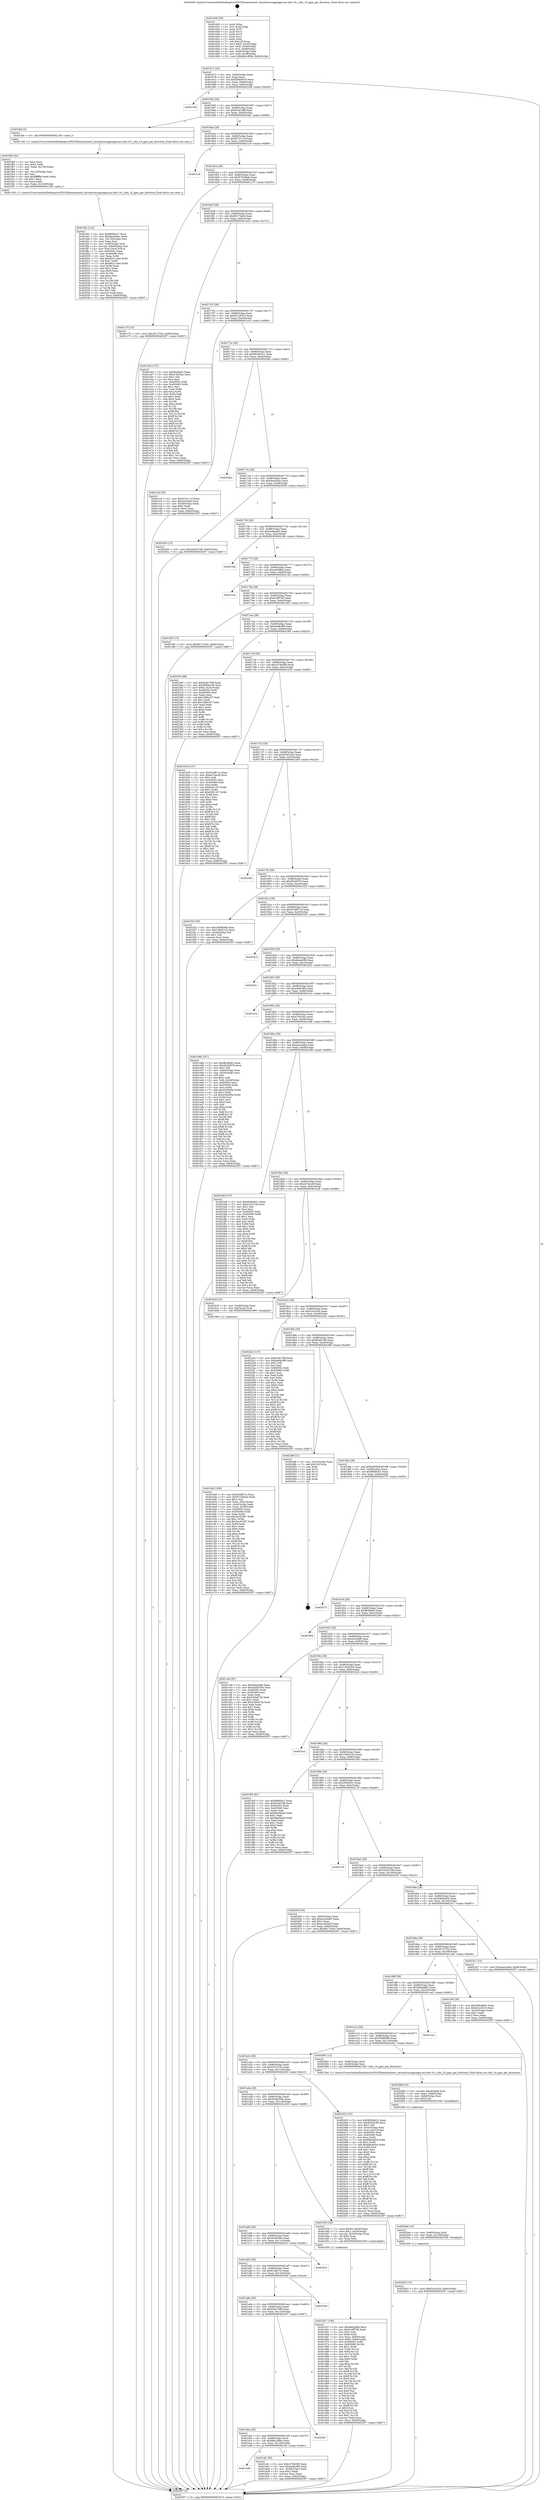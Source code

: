 digraph "0x401640" {
  label = "0x401640 (/mnt/c/Users/mathe/Desktop/tcc/POCII/binaries/extr_linuxdriversgpiogpio-pci-idio-16.c_idio_16_gpio_get_direction_Final-ollvm.out::main(0))"
  labelloc = "t"
  node[shape=record]

  Entry [label="",width=0.3,height=0.3,shape=circle,fillcolor=black,style=filled]
  "0x401672" [label="{
     0x401672 [32]\l
     | [instrs]\l
     &nbsp;&nbsp;0x401672 \<+6\>: mov -0x84(%rbp),%eax\l
     &nbsp;&nbsp;0x401678 \<+2\>: mov %eax,%ecx\l
     &nbsp;&nbsp;0x40167a \<+6\>: sub $0x806b0679,%ecx\l
     &nbsp;&nbsp;0x401680 \<+6\>: mov %eax,-0x88(%rbp)\l
     &nbsp;&nbsp;0x401686 \<+6\>: mov %ecx,-0x8c(%rbp)\l
     &nbsp;&nbsp;0x40168c \<+6\>: je 0000000000402168 \<main+0xb28\>\l
  }"]
  "0x402168" [label="{
     0x402168\l
  }", style=dashed]
  "0x401692" [label="{
     0x401692 [28]\l
     | [instrs]\l
     &nbsp;&nbsp;0x401692 \<+5\>: jmp 0000000000401697 \<main+0x57\>\l
     &nbsp;&nbsp;0x401697 \<+6\>: mov -0x88(%rbp),%eax\l
     &nbsp;&nbsp;0x40169d \<+5\>: sub $0x81b61dff,%eax\l
     &nbsp;&nbsp;0x4016a2 \<+6\>: mov %eax,-0x90(%rbp)\l
     &nbsp;&nbsp;0x4016a8 \<+6\>: je 0000000000401fab \<main+0x96b\>\l
  }"]
  Exit [label="",width=0.3,height=0.3,shape=circle,fillcolor=black,style=filled,peripheries=2]
  "0x401fab" [label="{
     0x401fab [5]\l
     | [instrs]\l
     &nbsp;&nbsp;0x401fab \<+5\>: call 0000000000401160 \<next_i\>\l
     | [calls]\l
     &nbsp;&nbsp;0x401160 \{1\} (/mnt/c/Users/mathe/Desktop/tcc/POCII/binaries/extr_linuxdriversgpiogpio-pci-idio-16.c_idio_16_gpio_get_direction_Final-ollvm.out::next_i)\l
  }"]
  "0x4016ae" [label="{
     0x4016ae [28]\l
     | [instrs]\l
     &nbsp;&nbsp;0x4016ae \<+5\>: jmp 00000000004016b3 \<main+0x73\>\l
     &nbsp;&nbsp;0x4016b3 \<+6\>: mov -0x88(%rbp),%eax\l
     &nbsp;&nbsp;0x4016b9 \<+5\>: sub $0x837e111f,%eax\l
     &nbsp;&nbsp;0x4016be \<+6\>: mov %eax,-0x94(%rbp)\l
     &nbsp;&nbsp;0x4016c4 \<+6\>: je 00000000004021cb \<main+0xb8b\>\l
  }"]
  "0x4020b3" [label="{
     0x4020b3 [15]\l
     | [instrs]\l
     &nbsp;&nbsp;0x4020b3 \<+10\>: movl $0xf1e2cb2b,-0x84(%rbp)\l
     &nbsp;&nbsp;0x4020bd \<+5\>: jmp 00000000004025f7 \<main+0xfb7\>\l
  }"]
  "0x4021cb" [label="{
     0x4021cb\l
  }", style=dashed]
  "0x4016ca" [label="{
     0x4016ca [28]\l
     | [instrs]\l
     &nbsp;&nbsp;0x4016ca \<+5\>: jmp 00000000004016cf \<main+0x8f\>\l
     &nbsp;&nbsp;0x4016cf \<+6\>: mov -0x88(%rbp),%eax\l
     &nbsp;&nbsp;0x4016d5 \<+5\>: sub $0x87254b4e,%eax\l
     &nbsp;&nbsp;0x4016da \<+6\>: mov %eax,-0x98(%rbp)\l
     &nbsp;&nbsp;0x4016e0 \<+6\>: je 0000000000401c75 \<main+0x635\>\l
  }"]
  "0x4020a4" [label="{
     0x4020a4 [15]\l
     | [instrs]\l
     &nbsp;&nbsp;0x4020a4 \<+4\>: mov -0x60(%rbp),%rdi\l
     &nbsp;&nbsp;0x4020a8 \<+6\>: mov %eax,-0x138(%rbp)\l
     &nbsp;&nbsp;0x4020ae \<+5\>: call 0000000000401030 \<free@plt\>\l
     | [calls]\l
     &nbsp;&nbsp;0x401030 \{1\} (unknown)\l
  }"]
  "0x401c75" [label="{
     0x401c75 [15]\l
     | [instrs]\l
     &nbsp;&nbsp;0x401c75 \<+10\>: movl $0x30137f1b,-0x84(%rbp)\l
     &nbsp;&nbsp;0x401c7f \<+5\>: jmp 00000000004025f7 \<main+0xfb7\>\l
  }"]
  "0x4016e6" [label="{
     0x4016e6 [28]\l
     | [instrs]\l
     &nbsp;&nbsp;0x4016e6 \<+5\>: jmp 00000000004016eb \<main+0xab\>\l
     &nbsp;&nbsp;0x4016eb \<+6\>: mov -0x88(%rbp),%eax\l
     &nbsp;&nbsp;0x4016f1 \<+5\>: sub $0x90173a5e,%eax\l
     &nbsp;&nbsp;0x4016f6 \<+6\>: mov %eax,-0x9c(%rbp)\l
     &nbsp;&nbsp;0x4016fc \<+6\>: je 0000000000401e02 \<main+0x7c2\>\l
  }"]
  "0x40208d" [label="{
     0x40208d [23]\l
     | [instrs]\l
     &nbsp;&nbsp;0x40208d \<+10\>: movabs $0x4030d6,%rdi\l
     &nbsp;&nbsp;0x402097 \<+3\>: mov %eax,-0x68(%rbp)\l
     &nbsp;&nbsp;0x40209a \<+3\>: mov -0x68(%rbp),%esi\l
     &nbsp;&nbsp;0x40209d \<+2\>: mov $0x0,%al\l
     &nbsp;&nbsp;0x40209f \<+5\>: call 0000000000401040 \<printf@plt\>\l
     | [calls]\l
     &nbsp;&nbsp;0x401040 \{1\} (unknown)\l
  }"]
  "0x401e02" [label="{
     0x401e02 [137]\l
     | [instrs]\l
     &nbsp;&nbsp;0x401e02 \<+5\>: mov $0xffc49a82,%eax\l
     &nbsp;&nbsp;0x401e07 \<+5\>: mov $0xe7fe35ac,%ecx\l
     &nbsp;&nbsp;0x401e0c \<+2\>: mov $0x1,%dl\l
     &nbsp;&nbsp;0x401e0e \<+2\>: xor %esi,%esi\l
     &nbsp;&nbsp;0x401e10 \<+7\>: mov 0x40505c,%edi\l
     &nbsp;&nbsp;0x401e17 \<+8\>: mov 0x405060,%r8d\l
     &nbsp;&nbsp;0x401e1f \<+3\>: sub $0x1,%esi\l
     &nbsp;&nbsp;0x401e22 \<+3\>: mov %edi,%r9d\l
     &nbsp;&nbsp;0x401e25 \<+3\>: add %esi,%r9d\l
     &nbsp;&nbsp;0x401e28 \<+4\>: imul %r9d,%edi\l
     &nbsp;&nbsp;0x401e2c \<+3\>: and $0x1,%edi\l
     &nbsp;&nbsp;0x401e2f \<+3\>: cmp $0x0,%edi\l
     &nbsp;&nbsp;0x401e32 \<+4\>: sete %r10b\l
     &nbsp;&nbsp;0x401e36 \<+4\>: cmp $0xa,%r8d\l
     &nbsp;&nbsp;0x401e3a \<+4\>: setl %r11b\l
     &nbsp;&nbsp;0x401e3e \<+3\>: mov %r10b,%bl\l
     &nbsp;&nbsp;0x401e41 \<+3\>: xor $0xff,%bl\l
     &nbsp;&nbsp;0x401e44 \<+3\>: mov %r11b,%r14b\l
     &nbsp;&nbsp;0x401e47 \<+4\>: xor $0xff,%r14b\l
     &nbsp;&nbsp;0x401e4b \<+3\>: xor $0x1,%dl\l
     &nbsp;&nbsp;0x401e4e \<+3\>: mov %bl,%r15b\l
     &nbsp;&nbsp;0x401e51 \<+4\>: and $0xff,%r15b\l
     &nbsp;&nbsp;0x401e55 \<+3\>: and %dl,%r10b\l
     &nbsp;&nbsp;0x401e58 \<+3\>: mov %r14b,%r12b\l
     &nbsp;&nbsp;0x401e5b \<+4\>: and $0xff,%r12b\l
     &nbsp;&nbsp;0x401e5f \<+3\>: and %dl,%r11b\l
     &nbsp;&nbsp;0x401e62 \<+3\>: or %r10b,%r15b\l
     &nbsp;&nbsp;0x401e65 \<+3\>: or %r11b,%r12b\l
     &nbsp;&nbsp;0x401e68 \<+3\>: xor %r12b,%r15b\l
     &nbsp;&nbsp;0x401e6b \<+3\>: or %r14b,%bl\l
     &nbsp;&nbsp;0x401e6e \<+3\>: xor $0xff,%bl\l
     &nbsp;&nbsp;0x401e71 \<+3\>: or $0x1,%dl\l
     &nbsp;&nbsp;0x401e74 \<+2\>: and %dl,%bl\l
     &nbsp;&nbsp;0x401e76 \<+3\>: or %bl,%r15b\l
     &nbsp;&nbsp;0x401e79 \<+4\>: test $0x1,%r15b\l
     &nbsp;&nbsp;0x401e7d \<+3\>: cmovne %ecx,%eax\l
     &nbsp;&nbsp;0x401e80 \<+6\>: mov %eax,-0x84(%rbp)\l
     &nbsp;&nbsp;0x401e86 \<+5\>: jmp 00000000004025f7 \<main+0xfb7\>\l
  }"]
  "0x401702" [label="{
     0x401702 [28]\l
     | [instrs]\l
     &nbsp;&nbsp;0x401702 \<+5\>: jmp 0000000000401707 \<main+0xc7\>\l
     &nbsp;&nbsp;0x401707 \<+6\>: mov -0x88(%rbp),%eax\l
     &nbsp;&nbsp;0x40170d \<+5\>: sub $0x912c9310,%eax\l
     &nbsp;&nbsp;0x401712 \<+6\>: mov %eax,-0xa0(%rbp)\l
     &nbsp;&nbsp;0x401718 \<+6\>: je 0000000000401cc0 \<main+0x680\>\l
  }"]
  "0x401fdc" [label="{
     0x401fdc [116]\l
     | [instrs]\l
     &nbsp;&nbsp;0x401fdc \<+5\>: mov $0xf86f5ea7,%ecx\l
     &nbsp;&nbsp;0x401fe1 \<+5\>: mov $0x9aed3dac,%edx\l
     &nbsp;&nbsp;0x401fe6 \<+6\>: mov -0x134(%rbp),%esi\l
     &nbsp;&nbsp;0x401fec \<+3\>: imul %eax,%esi\l
     &nbsp;&nbsp;0x401fef \<+4\>: mov -0x60(%rbp),%rdi\l
     &nbsp;&nbsp;0x401ff3 \<+4\>: movslq -0x64(%rbp),%r8\l
     &nbsp;&nbsp;0x401ff7 \<+4\>: mov %esi,(%rdi,%r8,4)\l
     &nbsp;&nbsp;0x401ffb \<+7\>: mov 0x40505c,%eax\l
     &nbsp;&nbsp;0x402002 \<+7\>: mov 0x405060,%esi\l
     &nbsp;&nbsp;0x402009 \<+3\>: mov %eax,%r9d\l
     &nbsp;&nbsp;0x40200c \<+7\>: add $0xd63114ed,%r9d\l
     &nbsp;&nbsp;0x402013 \<+4\>: sub $0x1,%r9d\l
     &nbsp;&nbsp;0x402017 \<+7\>: sub $0xd63114ed,%r9d\l
     &nbsp;&nbsp;0x40201e \<+4\>: imul %r9d,%eax\l
     &nbsp;&nbsp;0x402022 \<+3\>: and $0x1,%eax\l
     &nbsp;&nbsp;0x402025 \<+3\>: cmp $0x0,%eax\l
     &nbsp;&nbsp;0x402028 \<+4\>: sete %r10b\l
     &nbsp;&nbsp;0x40202c \<+3\>: cmp $0xa,%esi\l
     &nbsp;&nbsp;0x40202f \<+4\>: setl %r11b\l
     &nbsp;&nbsp;0x402033 \<+3\>: mov %r10b,%bl\l
     &nbsp;&nbsp;0x402036 \<+3\>: and %r11b,%bl\l
     &nbsp;&nbsp;0x402039 \<+3\>: xor %r11b,%r10b\l
     &nbsp;&nbsp;0x40203c \<+3\>: or %r10b,%bl\l
     &nbsp;&nbsp;0x40203f \<+3\>: test $0x1,%bl\l
     &nbsp;&nbsp;0x402042 \<+3\>: cmovne %edx,%ecx\l
     &nbsp;&nbsp;0x402045 \<+6\>: mov %ecx,-0x84(%rbp)\l
     &nbsp;&nbsp;0x40204b \<+5\>: jmp 00000000004025f7 \<main+0xfb7\>\l
  }"]
  "0x401cc0" [label="{
     0x401cc0 [30]\l
     | [instrs]\l
     &nbsp;&nbsp;0x401cc0 \<+5\>: mov $0x837e111f,%eax\l
     &nbsp;&nbsp;0x401cc5 \<+5\>: mov $0xa425ab9,%ecx\l
     &nbsp;&nbsp;0x401cca \<+3\>: mov -0x34(%rbp),%edx\l
     &nbsp;&nbsp;0x401ccd \<+3\>: cmp $0x0,%edx\l
     &nbsp;&nbsp;0x401cd0 \<+3\>: cmove %ecx,%eax\l
     &nbsp;&nbsp;0x401cd3 \<+6\>: mov %eax,-0x84(%rbp)\l
     &nbsp;&nbsp;0x401cd9 \<+5\>: jmp 00000000004025f7 \<main+0xfb7\>\l
  }"]
  "0x40171e" [label="{
     0x40171e [28]\l
     | [instrs]\l
     &nbsp;&nbsp;0x40171e \<+5\>: jmp 0000000000401723 \<main+0xe3\>\l
     &nbsp;&nbsp;0x401723 \<+6\>: mov -0x88(%rbp),%eax\l
     &nbsp;&nbsp;0x401729 \<+5\>: sub $0x96284421,%eax\l
     &nbsp;&nbsp;0x40172e \<+6\>: mov %eax,-0xa4(%rbp)\l
     &nbsp;&nbsp;0x401734 \<+6\>: je 00000000004025ed \<main+0xfad\>\l
  }"]
  "0x401fb0" [label="{
     0x401fb0 [44]\l
     | [instrs]\l
     &nbsp;&nbsp;0x401fb0 \<+2\>: xor %ecx,%ecx\l
     &nbsp;&nbsp;0x401fb2 \<+5\>: mov $0x2,%edx\l
     &nbsp;&nbsp;0x401fb7 \<+6\>: mov %edx,-0x130(%rbp)\l
     &nbsp;&nbsp;0x401fbd \<+1\>: cltd\l
     &nbsp;&nbsp;0x401fbe \<+6\>: mov -0x130(%rbp),%esi\l
     &nbsp;&nbsp;0x401fc4 \<+2\>: idiv %esi\l
     &nbsp;&nbsp;0x401fc6 \<+6\>: imul $0xfffffffe,%edx,%edx\l
     &nbsp;&nbsp;0x401fcc \<+3\>: sub $0x1,%ecx\l
     &nbsp;&nbsp;0x401fcf \<+2\>: sub %ecx,%edx\l
     &nbsp;&nbsp;0x401fd1 \<+6\>: mov %edx,-0x134(%rbp)\l
     &nbsp;&nbsp;0x401fd7 \<+5\>: call 0000000000401160 \<next_i\>\l
     | [calls]\l
     &nbsp;&nbsp;0x401160 \{1\} (/mnt/c/Users/mathe/Desktop/tcc/POCII/binaries/extr_linuxdriversgpiogpio-pci-idio-16.c_idio_16_gpio_get_direction_Final-ollvm.out::next_i)\l
  }"]
  "0x4025ed" [label="{
     0x4025ed\l
  }", style=dashed]
  "0x40173a" [label="{
     0x40173a [28]\l
     | [instrs]\l
     &nbsp;&nbsp;0x40173a \<+5\>: jmp 000000000040173f \<main+0xff\>\l
     &nbsp;&nbsp;0x40173f \<+6\>: mov -0x88(%rbp),%eax\l
     &nbsp;&nbsp;0x401745 \<+5\>: sub $0x9aed3dac,%eax\l
     &nbsp;&nbsp;0x40174a \<+6\>: mov %eax,-0xa8(%rbp)\l
     &nbsp;&nbsp;0x401750 \<+6\>: je 0000000000402050 \<main+0xa10\>\l
  }"]
  "0x401d57" [label="{
     0x401d57 [156]\l
     | [instrs]\l
     &nbsp;&nbsp;0x401d57 \<+5\>: mov $0xdeba40fb,%ecx\l
     &nbsp;&nbsp;0x401d5c \<+5\>: mov $0xb16ff746,%edx\l
     &nbsp;&nbsp;0x401d61 \<+3\>: mov $0x1,%sil\l
     &nbsp;&nbsp;0x401d64 \<+3\>: xor %r8d,%r8d\l
     &nbsp;&nbsp;0x401d67 \<+4\>: mov %rax,-0x60(%rbp)\l
     &nbsp;&nbsp;0x401d6b \<+7\>: movl $0x0,-0x64(%rbp)\l
     &nbsp;&nbsp;0x401d72 \<+8\>: mov 0x40505c,%r9d\l
     &nbsp;&nbsp;0x401d7a \<+8\>: mov 0x405060,%r10d\l
     &nbsp;&nbsp;0x401d82 \<+4\>: sub $0x1,%r8d\l
     &nbsp;&nbsp;0x401d86 \<+3\>: mov %r9d,%r11d\l
     &nbsp;&nbsp;0x401d89 \<+3\>: add %r8d,%r11d\l
     &nbsp;&nbsp;0x401d8c \<+4\>: imul %r11d,%r9d\l
     &nbsp;&nbsp;0x401d90 \<+4\>: and $0x1,%r9d\l
     &nbsp;&nbsp;0x401d94 \<+4\>: cmp $0x0,%r9d\l
     &nbsp;&nbsp;0x401d98 \<+3\>: sete %bl\l
     &nbsp;&nbsp;0x401d9b \<+4\>: cmp $0xa,%r10d\l
     &nbsp;&nbsp;0x401d9f \<+4\>: setl %r14b\l
     &nbsp;&nbsp;0x401da3 \<+3\>: mov %bl,%r15b\l
     &nbsp;&nbsp;0x401da6 \<+4\>: xor $0xff,%r15b\l
     &nbsp;&nbsp;0x401daa \<+3\>: mov %r14b,%r12b\l
     &nbsp;&nbsp;0x401dad \<+4\>: xor $0xff,%r12b\l
     &nbsp;&nbsp;0x401db1 \<+4\>: xor $0x0,%sil\l
     &nbsp;&nbsp;0x401db5 \<+3\>: mov %r15b,%r13b\l
     &nbsp;&nbsp;0x401db8 \<+4\>: and $0x0,%r13b\l
     &nbsp;&nbsp;0x401dbc \<+3\>: and %sil,%bl\l
     &nbsp;&nbsp;0x401dbf \<+3\>: mov %r12b,%al\l
     &nbsp;&nbsp;0x401dc2 \<+2\>: and $0x0,%al\l
     &nbsp;&nbsp;0x401dc4 \<+3\>: and %sil,%r14b\l
     &nbsp;&nbsp;0x401dc7 \<+3\>: or %bl,%r13b\l
     &nbsp;&nbsp;0x401dca \<+3\>: or %r14b,%al\l
     &nbsp;&nbsp;0x401dcd \<+3\>: xor %al,%r13b\l
     &nbsp;&nbsp;0x401dd0 \<+3\>: or %r12b,%r15b\l
     &nbsp;&nbsp;0x401dd3 \<+4\>: xor $0xff,%r15b\l
     &nbsp;&nbsp;0x401dd7 \<+4\>: or $0x0,%sil\l
     &nbsp;&nbsp;0x401ddb \<+3\>: and %sil,%r15b\l
     &nbsp;&nbsp;0x401dde \<+3\>: or %r15b,%r13b\l
     &nbsp;&nbsp;0x401de1 \<+4\>: test $0x1,%r13b\l
     &nbsp;&nbsp;0x401de5 \<+3\>: cmovne %edx,%ecx\l
     &nbsp;&nbsp;0x401de8 \<+6\>: mov %ecx,-0x84(%rbp)\l
     &nbsp;&nbsp;0x401dee \<+5\>: jmp 00000000004025f7 \<main+0xfb7\>\l
  }"]
  "0x402050" [label="{
     0x402050 [15]\l
     | [instrs]\l
     &nbsp;&nbsp;0x402050 \<+10\>: movl $0x24d35168,-0x84(%rbp)\l
     &nbsp;&nbsp;0x40205a \<+5\>: jmp 00000000004025f7 \<main+0xfb7\>\l
  }"]
  "0x401756" [label="{
     0x401756 [28]\l
     | [instrs]\l
     &nbsp;&nbsp;0x401756 \<+5\>: jmp 000000000040175b \<main+0x11b\>\l
     &nbsp;&nbsp;0x40175b \<+6\>: mov -0x88(%rbp),%eax\l
     &nbsp;&nbsp;0x401761 \<+5\>: sub $0xa44baad3,%eax\l
     &nbsp;&nbsp;0x401766 \<+6\>: mov %eax,-0xac(%rbp)\l
     &nbsp;&nbsp;0x40176c \<+6\>: je 000000000040218a \<main+0xb4a\>\l
  }"]
  "0x401bd5" [label="{
     0x401bd5 [160]\l
     | [instrs]\l
     &nbsp;&nbsp;0x401bd5 \<+5\>: mov $0x61bfb7cc,%ecx\l
     &nbsp;&nbsp;0x401bda \<+5\>: mov $0x87254b4e,%edx\l
     &nbsp;&nbsp;0x401bdf \<+3\>: mov $0x1,%sil\l
     &nbsp;&nbsp;0x401be2 \<+3\>: mov %eax,-0x4c(%rbp)\l
     &nbsp;&nbsp;0x401be5 \<+3\>: mov -0x4c(%rbp),%eax\l
     &nbsp;&nbsp;0x401be8 \<+3\>: mov %eax,-0x34(%rbp)\l
     &nbsp;&nbsp;0x401beb \<+7\>: mov 0x40505c,%eax\l
     &nbsp;&nbsp;0x401bf2 \<+8\>: mov 0x405060,%r8d\l
     &nbsp;&nbsp;0x401bfa \<+3\>: mov %eax,%r9d\l
     &nbsp;&nbsp;0x401bfd \<+7\>: sub $0x3ec42587,%r9d\l
     &nbsp;&nbsp;0x401c04 \<+4\>: sub $0x1,%r9d\l
     &nbsp;&nbsp;0x401c08 \<+7\>: add $0x3ec42587,%r9d\l
     &nbsp;&nbsp;0x401c0f \<+4\>: imul %r9d,%eax\l
     &nbsp;&nbsp;0x401c13 \<+3\>: and $0x1,%eax\l
     &nbsp;&nbsp;0x401c16 \<+3\>: cmp $0x0,%eax\l
     &nbsp;&nbsp;0x401c19 \<+4\>: sete %r10b\l
     &nbsp;&nbsp;0x401c1d \<+4\>: cmp $0xa,%r8d\l
     &nbsp;&nbsp;0x401c21 \<+4\>: setl %r11b\l
     &nbsp;&nbsp;0x401c25 \<+3\>: mov %r10b,%bl\l
     &nbsp;&nbsp;0x401c28 \<+3\>: xor $0xff,%bl\l
     &nbsp;&nbsp;0x401c2b \<+3\>: mov %r11b,%r14b\l
     &nbsp;&nbsp;0x401c2e \<+4\>: xor $0xff,%r14b\l
     &nbsp;&nbsp;0x401c32 \<+4\>: xor $0x0,%sil\l
     &nbsp;&nbsp;0x401c36 \<+3\>: mov %bl,%r15b\l
     &nbsp;&nbsp;0x401c39 \<+4\>: and $0x0,%r15b\l
     &nbsp;&nbsp;0x401c3d \<+3\>: and %sil,%r10b\l
     &nbsp;&nbsp;0x401c40 \<+3\>: mov %r14b,%r12b\l
     &nbsp;&nbsp;0x401c43 \<+4\>: and $0x0,%r12b\l
     &nbsp;&nbsp;0x401c47 \<+3\>: and %sil,%r11b\l
     &nbsp;&nbsp;0x401c4a \<+3\>: or %r10b,%r15b\l
     &nbsp;&nbsp;0x401c4d \<+3\>: or %r11b,%r12b\l
     &nbsp;&nbsp;0x401c50 \<+3\>: xor %r12b,%r15b\l
     &nbsp;&nbsp;0x401c53 \<+3\>: or %r14b,%bl\l
     &nbsp;&nbsp;0x401c56 \<+3\>: xor $0xff,%bl\l
     &nbsp;&nbsp;0x401c59 \<+4\>: or $0x0,%sil\l
     &nbsp;&nbsp;0x401c5d \<+3\>: and %sil,%bl\l
     &nbsp;&nbsp;0x401c60 \<+3\>: or %bl,%r15b\l
     &nbsp;&nbsp;0x401c63 \<+4\>: test $0x1,%r15b\l
     &nbsp;&nbsp;0x401c67 \<+3\>: cmovne %edx,%ecx\l
     &nbsp;&nbsp;0x401c6a \<+6\>: mov %ecx,-0x84(%rbp)\l
     &nbsp;&nbsp;0x401c70 \<+5\>: jmp 00000000004025f7 \<main+0xfb7\>\l
  }"]
  "0x40218a" [label="{
     0x40218a\l
  }", style=dashed]
  "0x401772" [label="{
     0x401772 [28]\l
     | [instrs]\l
     &nbsp;&nbsp;0x401772 \<+5\>: jmp 0000000000401777 \<main+0x137\>\l
     &nbsp;&nbsp;0x401777 \<+6\>: mov -0x88(%rbp),%eax\l
     &nbsp;&nbsp;0x40177d \<+5\>: sub $0xa493ffea,%eax\l
     &nbsp;&nbsp;0x401782 \<+6\>: mov %eax,-0xb0(%rbp)\l
     &nbsp;&nbsp;0x401788 \<+6\>: je 00000000004021da \<main+0xb9a\>\l
  }"]
  "0x401640" [label="{
     0x401640 [50]\l
     | [instrs]\l
     &nbsp;&nbsp;0x401640 \<+1\>: push %rbp\l
     &nbsp;&nbsp;0x401641 \<+3\>: mov %rsp,%rbp\l
     &nbsp;&nbsp;0x401644 \<+2\>: push %r15\l
     &nbsp;&nbsp;0x401646 \<+2\>: push %r14\l
     &nbsp;&nbsp;0x401648 \<+2\>: push %r13\l
     &nbsp;&nbsp;0x40164a \<+2\>: push %r12\l
     &nbsp;&nbsp;0x40164c \<+1\>: push %rbx\l
     &nbsp;&nbsp;0x40164d \<+7\>: sub $0x128,%rsp\l
     &nbsp;&nbsp;0x401654 \<+7\>: movl $0x0,-0x3c(%rbp)\l
     &nbsp;&nbsp;0x40165b \<+3\>: mov %edi,-0x40(%rbp)\l
     &nbsp;&nbsp;0x40165e \<+4\>: mov %rsi,-0x48(%rbp)\l
     &nbsp;&nbsp;0x401662 \<+3\>: mov -0x40(%rbp),%edi\l
     &nbsp;&nbsp;0x401665 \<+3\>: mov %edi,-0x38(%rbp)\l
     &nbsp;&nbsp;0x401668 \<+10\>: movl $0x68a1d99e,-0x84(%rbp)\l
  }"]
  "0x4021da" [label="{
     0x4021da\l
  }", style=dashed]
  "0x40178e" [label="{
     0x40178e [28]\l
     | [instrs]\l
     &nbsp;&nbsp;0x40178e \<+5\>: jmp 0000000000401793 \<main+0x153\>\l
     &nbsp;&nbsp;0x401793 \<+6\>: mov -0x88(%rbp),%eax\l
     &nbsp;&nbsp;0x401799 \<+5\>: sub $0xb16ff746,%eax\l
     &nbsp;&nbsp;0x40179e \<+6\>: mov %eax,-0xb4(%rbp)\l
     &nbsp;&nbsp;0x4017a4 \<+6\>: je 0000000000401df3 \<main+0x7b3\>\l
  }"]
  "0x4025f7" [label="{
     0x4025f7 [5]\l
     | [instrs]\l
     &nbsp;&nbsp;0x4025f7 \<+5\>: jmp 0000000000401672 \<main+0x32\>\l
  }"]
  "0x401df3" [label="{
     0x401df3 [15]\l
     | [instrs]\l
     &nbsp;&nbsp;0x401df3 \<+10\>: movl $0x90173a5e,-0x84(%rbp)\l
     &nbsp;&nbsp;0x401dfd \<+5\>: jmp 00000000004025f7 \<main+0xfb7\>\l
  }"]
  "0x4017aa" [label="{
     0x4017aa [28]\l
     | [instrs]\l
     &nbsp;&nbsp;0x4017aa \<+5\>: jmp 00000000004017af \<main+0x16f\>\l
     &nbsp;&nbsp;0x4017af \<+6\>: mov -0x88(%rbp),%eax\l
     &nbsp;&nbsp;0x4017b5 \<+5\>: sub $0xba68c0f6,%eax\l
     &nbsp;&nbsp;0x4017ba \<+6\>: mov %eax,-0xb8(%rbp)\l
     &nbsp;&nbsp;0x4017c0 \<+6\>: je 0000000000402365 \<main+0xd25\>\l
  }"]
  "0x401ad6" [label="{
     0x401ad6\l
  }", style=dashed]
  "0x402365" [label="{
     0x402365 [98]\l
     | [instrs]\l
     &nbsp;&nbsp;0x402365 \<+5\>: mov $0x628c758f,%eax\l
     &nbsp;&nbsp;0x40236a \<+5\>: mov $0x2960e439,%ecx\l
     &nbsp;&nbsp;0x40236f \<+7\>: movl $0x0,-0x3c(%rbp)\l
     &nbsp;&nbsp;0x402376 \<+7\>: mov 0x40505c,%edx\l
     &nbsp;&nbsp;0x40237d \<+7\>: mov 0x405060,%esi\l
     &nbsp;&nbsp;0x402384 \<+2\>: mov %edx,%edi\l
     &nbsp;&nbsp;0x402386 \<+6\>: sub $0x1bf8ec57,%edi\l
     &nbsp;&nbsp;0x40238c \<+3\>: sub $0x1,%edi\l
     &nbsp;&nbsp;0x40238f \<+6\>: add $0x1bf8ec57,%edi\l
     &nbsp;&nbsp;0x402395 \<+3\>: imul %edi,%edx\l
     &nbsp;&nbsp;0x402398 \<+3\>: and $0x1,%edx\l
     &nbsp;&nbsp;0x40239b \<+3\>: cmp $0x0,%edx\l
     &nbsp;&nbsp;0x40239e \<+4\>: sete %r8b\l
     &nbsp;&nbsp;0x4023a2 \<+3\>: cmp $0xa,%esi\l
     &nbsp;&nbsp;0x4023a5 \<+4\>: setl %r9b\l
     &nbsp;&nbsp;0x4023a9 \<+3\>: mov %r8b,%r10b\l
     &nbsp;&nbsp;0x4023ac \<+3\>: and %r9b,%r10b\l
     &nbsp;&nbsp;0x4023af \<+3\>: xor %r9b,%r8b\l
     &nbsp;&nbsp;0x4023b2 \<+3\>: or %r8b,%r10b\l
     &nbsp;&nbsp;0x4023b5 \<+4\>: test $0x1,%r10b\l
     &nbsp;&nbsp;0x4023b9 \<+3\>: cmovne %ecx,%eax\l
     &nbsp;&nbsp;0x4023bc \<+6\>: mov %eax,-0x84(%rbp)\l
     &nbsp;&nbsp;0x4023c2 \<+5\>: jmp 00000000004025f7 \<main+0xfb7\>\l
  }"]
  "0x4017c6" [label="{
     0x4017c6 [28]\l
     | [instrs]\l
     &nbsp;&nbsp;0x4017c6 \<+5\>: jmp 00000000004017cb \<main+0x18b\>\l
     &nbsp;&nbsp;0x4017cb \<+6\>: mov -0x88(%rbp),%eax\l
     &nbsp;&nbsp;0x4017d1 \<+5\>: sub $0xc078e599,%eax\l
     &nbsp;&nbsp;0x4017d6 \<+6\>: mov %eax,-0xbc(%rbp)\l
     &nbsp;&nbsp;0x4017dc \<+6\>: je 0000000000401b35 \<main+0x4f5\>\l
  }"]
  "0x401afc" [label="{
     0x401afc [30]\l
     | [instrs]\l
     &nbsp;&nbsp;0x401afc \<+5\>: mov $0xc078e599,%eax\l
     &nbsp;&nbsp;0x401b01 \<+5\>: mov $0xe5dbc8f4,%ecx\l
     &nbsp;&nbsp;0x401b06 \<+3\>: mov -0x38(%rbp),%edx\l
     &nbsp;&nbsp;0x401b09 \<+3\>: cmp $0x2,%edx\l
     &nbsp;&nbsp;0x401b0c \<+3\>: cmovne %ecx,%eax\l
     &nbsp;&nbsp;0x401b0f \<+6\>: mov %eax,-0x84(%rbp)\l
     &nbsp;&nbsp;0x401b15 \<+5\>: jmp 00000000004025f7 \<main+0xfb7\>\l
  }"]
  "0x401b35" [label="{
     0x401b35 [147]\l
     | [instrs]\l
     &nbsp;&nbsp;0x401b35 \<+5\>: mov $0x61bfb7cc,%eax\l
     &nbsp;&nbsp;0x401b3a \<+5\>: mov $0xed7eecdf,%ecx\l
     &nbsp;&nbsp;0x401b3f \<+2\>: mov $0x1,%dl\l
     &nbsp;&nbsp;0x401b41 \<+7\>: mov 0x40505c,%esi\l
     &nbsp;&nbsp;0x401b48 \<+7\>: mov 0x405060,%edi\l
     &nbsp;&nbsp;0x401b4f \<+3\>: mov %esi,%r8d\l
     &nbsp;&nbsp;0x401b52 \<+7\>: sub $0x6281107,%r8d\l
     &nbsp;&nbsp;0x401b59 \<+4\>: sub $0x1,%r8d\l
     &nbsp;&nbsp;0x401b5d \<+7\>: add $0x6281107,%r8d\l
     &nbsp;&nbsp;0x401b64 \<+4\>: imul %r8d,%esi\l
     &nbsp;&nbsp;0x401b68 \<+3\>: and $0x1,%esi\l
     &nbsp;&nbsp;0x401b6b \<+3\>: cmp $0x0,%esi\l
     &nbsp;&nbsp;0x401b6e \<+4\>: sete %r9b\l
     &nbsp;&nbsp;0x401b72 \<+3\>: cmp $0xa,%edi\l
     &nbsp;&nbsp;0x401b75 \<+4\>: setl %r10b\l
     &nbsp;&nbsp;0x401b79 \<+3\>: mov %r9b,%r11b\l
     &nbsp;&nbsp;0x401b7c \<+4\>: xor $0xff,%r11b\l
     &nbsp;&nbsp;0x401b80 \<+3\>: mov %r10b,%bl\l
     &nbsp;&nbsp;0x401b83 \<+3\>: xor $0xff,%bl\l
     &nbsp;&nbsp;0x401b86 \<+3\>: xor $0x1,%dl\l
     &nbsp;&nbsp;0x401b89 \<+3\>: mov %r11b,%r14b\l
     &nbsp;&nbsp;0x401b8c \<+4\>: and $0xff,%r14b\l
     &nbsp;&nbsp;0x401b90 \<+3\>: and %dl,%r9b\l
     &nbsp;&nbsp;0x401b93 \<+3\>: mov %bl,%r15b\l
     &nbsp;&nbsp;0x401b96 \<+4\>: and $0xff,%r15b\l
     &nbsp;&nbsp;0x401b9a \<+3\>: and %dl,%r10b\l
     &nbsp;&nbsp;0x401b9d \<+3\>: or %r9b,%r14b\l
     &nbsp;&nbsp;0x401ba0 \<+3\>: or %r10b,%r15b\l
     &nbsp;&nbsp;0x401ba3 \<+3\>: xor %r15b,%r14b\l
     &nbsp;&nbsp;0x401ba6 \<+3\>: or %bl,%r11b\l
     &nbsp;&nbsp;0x401ba9 \<+4\>: xor $0xff,%r11b\l
     &nbsp;&nbsp;0x401bad \<+3\>: or $0x1,%dl\l
     &nbsp;&nbsp;0x401bb0 \<+3\>: and %dl,%r11b\l
     &nbsp;&nbsp;0x401bb3 \<+3\>: or %r11b,%r14b\l
     &nbsp;&nbsp;0x401bb6 \<+4\>: test $0x1,%r14b\l
     &nbsp;&nbsp;0x401bba \<+3\>: cmovne %ecx,%eax\l
     &nbsp;&nbsp;0x401bbd \<+6\>: mov %eax,-0x84(%rbp)\l
     &nbsp;&nbsp;0x401bc3 \<+5\>: jmp 00000000004025f7 \<main+0xfb7\>\l
  }"]
  "0x4017e2" [label="{
     0x4017e2 [28]\l
     | [instrs]\l
     &nbsp;&nbsp;0x4017e2 \<+5\>: jmp 00000000004017e7 \<main+0x1a7\>\l
     &nbsp;&nbsp;0x4017e7 \<+6\>: mov -0x88(%rbp),%eax\l
     &nbsp;&nbsp;0x4017ed \<+5\>: sub $0xd345ca5c,%eax\l
     &nbsp;&nbsp;0x4017f2 \<+6\>: mov %eax,-0xc0(%rbp)\l
     &nbsp;&nbsp;0x4017f8 \<+6\>: je 000000000040226d \<main+0xc2d\>\l
  }"]
  "0x401aba" [label="{
     0x401aba [28]\l
     | [instrs]\l
     &nbsp;&nbsp;0x401aba \<+5\>: jmp 0000000000401abf \<main+0x47f\>\l
     &nbsp;&nbsp;0x401abf \<+6\>: mov -0x88(%rbp),%eax\l
     &nbsp;&nbsp;0x401ac5 \<+5\>: sub $0x68a1d99e,%eax\l
     &nbsp;&nbsp;0x401aca \<+6\>: mov %eax,-0x128(%rbp)\l
     &nbsp;&nbsp;0x401ad0 \<+6\>: je 0000000000401afc \<main+0x4bc\>\l
  }"]
  "0x40226d" [label="{
     0x40226d\l
  }", style=dashed]
  "0x4017fe" [label="{
     0x4017fe [28]\l
     | [instrs]\l
     &nbsp;&nbsp;0x4017fe \<+5\>: jmp 0000000000401803 \<main+0x1c3\>\l
     &nbsp;&nbsp;0x401803 \<+6\>: mov -0x88(%rbp),%eax\l
     &nbsp;&nbsp;0x401809 \<+5\>: sub $0xd5a5fd76,%eax\l
     &nbsp;&nbsp;0x40180e \<+6\>: mov %eax,-0xc4(%rbp)\l
     &nbsp;&nbsp;0x401814 \<+6\>: je 0000000000401f32 \<main+0x8f2\>\l
  }"]
  "0x4025d7" [label="{
     0x4025d7\l
  }", style=dashed]
  "0x401f32" [label="{
     0x401f32 [30]\l
     | [instrs]\l
     &nbsp;&nbsp;0x401f32 \<+5\>: mov $0x36d684f9,%eax\l
     &nbsp;&nbsp;0x401f37 \<+5\>: mov $0x159d2143,%ecx\l
     &nbsp;&nbsp;0x401f3c \<+3\>: mov -0x2d(%rbp),%dl\l
     &nbsp;&nbsp;0x401f3f \<+3\>: test $0x1,%dl\l
     &nbsp;&nbsp;0x401f42 \<+3\>: cmovne %ecx,%eax\l
     &nbsp;&nbsp;0x401f45 \<+6\>: mov %eax,-0x84(%rbp)\l
     &nbsp;&nbsp;0x401f4b \<+5\>: jmp 00000000004025f7 \<main+0xfb7\>\l
  }"]
  "0x40181a" [label="{
     0x40181a [28]\l
     | [instrs]\l
     &nbsp;&nbsp;0x40181a \<+5\>: jmp 000000000040181f \<main+0x1df\>\l
     &nbsp;&nbsp;0x40181f \<+6\>: mov -0x88(%rbp),%eax\l
     &nbsp;&nbsp;0x401825 \<+5\>: sub $0xd7dd9119,%eax\l
     &nbsp;&nbsp;0x40182a \<+6\>: mov %eax,-0xc8(%rbp)\l
     &nbsp;&nbsp;0x401830 \<+6\>: je 00000000004025c3 \<main+0xf83\>\l
  }"]
  "0x401a9e" [label="{
     0x401a9e [28]\l
     | [instrs]\l
     &nbsp;&nbsp;0x401a9e \<+5\>: jmp 0000000000401aa3 \<main+0x463\>\l
     &nbsp;&nbsp;0x401aa3 \<+6\>: mov -0x88(%rbp),%eax\l
     &nbsp;&nbsp;0x401aa9 \<+5\>: sub $0x628c758f,%eax\l
     &nbsp;&nbsp;0x401aae \<+6\>: mov %eax,-0x124(%rbp)\l
     &nbsp;&nbsp;0x401ab4 \<+6\>: je 00000000004025d7 \<main+0xf97\>\l
  }"]
  "0x4025c3" [label="{
     0x4025c3\l
  }", style=dashed]
  "0x401836" [label="{
     0x401836 [28]\l
     | [instrs]\l
     &nbsp;&nbsp;0x401836 \<+5\>: jmp 000000000040183b \<main+0x1fb\>\l
     &nbsp;&nbsp;0x40183b \<+6\>: mov -0x88(%rbp),%eax\l
     &nbsp;&nbsp;0x401841 \<+5\>: sub $0xdeba40fb,%eax\l
     &nbsp;&nbsp;0x401846 \<+6\>: mov %eax,-0xcc(%rbp)\l
     &nbsp;&nbsp;0x40184c \<+6\>: je 000000000040252c \<main+0xeec\>\l
  }"]
  "0x40250d" [label="{
     0x40250d\l
  }", style=dashed]
  "0x40252c" [label="{
     0x40252c\l
  }", style=dashed]
  "0x401852" [label="{
     0x401852 [28]\l
     | [instrs]\l
     &nbsp;&nbsp;0x401852 \<+5\>: jmp 0000000000401857 \<main+0x217\>\l
     &nbsp;&nbsp;0x401857 \<+6\>: mov -0x88(%rbp),%eax\l
     &nbsp;&nbsp;0x40185d \<+5\>: sub $0xe5dbc8f4,%eax\l
     &nbsp;&nbsp;0x401862 \<+6\>: mov %eax,-0xd0(%rbp)\l
     &nbsp;&nbsp;0x401868 \<+6\>: je 0000000000401b1a \<main+0x4da\>\l
  }"]
  "0x401a82" [label="{
     0x401a82 [28]\l
     | [instrs]\l
     &nbsp;&nbsp;0x401a82 \<+5\>: jmp 0000000000401a87 \<main+0x447\>\l
     &nbsp;&nbsp;0x401a87 \<+6\>: mov -0x88(%rbp),%eax\l
     &nbsp;&nbsp;0x401a8d \<+5\>: sub $0x61bfb7cc,%eax\l
     &nbsp;&nbsp;0x401a92 \<+6\>: mov %eax,-0x120(%rbp)\l
     &nbsp;&nbsp;0x401a98 \<+6\>: je 000000000040250d \<main+0xecd\>\l
  }"]
  "0x401b1a" [label="{
     0x401b1a\l
  }", style=dashed]
  "0x40186e" [label="{
     0x40186e [28]\l
     | [instrs]\l
     &nbsp;&nbsp;0x40186e \<+5\>: jmp 0000000000401873 \<main+0x233\>\l
     &nbsp;&nbsp;0x401873 \<+6\>: mov -0x88(%rbp),%eax\l
     &nbsp;&nbsp;0x401879 \<+5\>: sub $0xe7fe35ac,%eax\l
     &nbsp;&nbsp;0x40187e \<+6\>: mov %eax,-0xd4(%rbp)\l
     &nbsp;&nbsp;0x401884 \<+6\>: je 0000000000401e8b \<main+0x84b\>\l
  }"]
  "0x4020c2" [label="{
     0x4020c2\l
  }", style=dashed]
  "0x401e8b" [label="{
     0x401e8b [167]\l
     | [instrs]\l
     &nbsp;&nbsp;0x401e8b \<+5\>: mov $0xffc49a82,%eax\l
     &nbsp;&nbsp;0x401e90 \<+5\>: mov $0xd5a5fd76,%ecx\l
     &nbsp;&nbsp;0x401e95 \<+2\>: mov $0x1,%dl\l
     &nbsp;&nbsp;0x401e97 \<+3\>: mov -0x64(%rbp),%esi\l
     &nbsp;&nbsp;0x401e9a \<+3\>: cmp -0x54(%rbp),%esi\l
     &nbsp;&nbsp;0x401e9d \<+4\>: setl %dil\l
     &nbsp;&nbsp;0x401ea1 \<+4\>: and $0x1,%dil\l
     &nbsp;&nbsp;0x401ea5 \<+4\>: mov %dil,-0x2d(%rbp)\l
     &nbsp;&nbsp;0x401ea9 \<+7\>: mov 0x40505c,%esi\l
     &nbsp;&nbsp;0x401eb0 \<+8\>: mov 0x405060,%r8d\l
     &nbsp;&nbsp;0x401eb8 \<+3\>: mov %esi,%r9d\l
     &nbsp;&nbsp;0x401ebb \<+7\>: add $0x433b4f5a,%r9d\l
     &nbsp;&nbsp;0x401ec2 \<+4\>: sub $0x1,%r9d\l
     &nbsp;&nbsp;0x401ec6 \<+7\>: sub $0x433b4f5a,%r9d\l
     &nbsp;&nbsp;0x401ecd \<+4\>: imul %r9d,%esi\l
     &nbsp;&nbsp;0x401ed1 \<+3\>: and $0x1,%esi\l
     &nbsp;&nbsp;0x401ed4 \<+3\>: cmp $0x0,%esi\l
     &nbsp;&nbsp;0x401ed7 \<+4\>: sete %dil\l
     &nbsp;&nbsp;0x401edb \<+4\>: cmp $0xa,%r8d\l
     &nbsp;&nbsp;0x401edf \<+4\>: setl %r10b\l
     &nbsp;&nbsp;0x401ee3 \<+3\>: mov %dil,%r11b\l
     &nbsp;&nbsp;0x401ee6 \<+4\>: xor $0xff,%r11b\l
     &nbsp;&nbsp;0x401eea \<+3\>: mov %r10b,%bl\l
     &nbsp;&nbsp;0x401eed \<+3\>: xor $0xff,%bl\l
     &nbsp;&nbsp;0x401ef0 \<+3\>: xor $0x1,%dl\l
     &nbsp;&nbsp;0x401ef3 \<+3\>: mov %r11b,%r14b\l
     &nbsp;&nbsp;0x401ef6 \<+4\>: and $0xff,%r14b\l
     &nbsp;&nbsp;0x401efa \<+3\>: and %dl,%dil\l
     &nbsp;&nbsp;0x401efd \<+3\>: mov %bl,%r15b\l
     &nbsp;&nbsp;0x401f00 \<+4\>: and $0xff,%r15b\l
     &nbsp;&nbsp;0x401f04 \<+3\>: and %dl,%r10b\l
     &nbsp;&nbsp;0x401f07 \<+3\>: or %dil,%r14b\l
     &nbsp;&nbsp;0x401f0a \<+3\>: or %r10b,%r15b\l
     &nbsp;&nbsp;0x401f0d \<+3\>: xor %r15b,%r14b\l
     &nbsp;&nbsp;0x401f10 \<+3\>: or %bl,%r11b\l
     &nbsp;&nbsp;0x401f13 \<+4\>: xor $0xff,%r11b\l
     &nbsp;&nbsp;0x401f17 \<+3\>: or $0x1,%dl\l
     &nbsp;&nbsp;0x401f1a \<+3\>: and %dl,%r11b\l
     &nbsp;&nbsp;0x401f1d \<+3\>: or %r11b,%r14b\l
     &nbsp;&nbsp;0x401f20 \<+4\>: test $0x1,%r14b\l
     &nbsp;&nbsp;0x401f24 \<+3\>: cmovne %ecx,%eax\l
     &nbsp;&nbsp;0x401f27 \<+6\>: mov %eax,-0x84(%rbp)\l
     &nbsp;&nbsp;0x401f2d \<+5\>: jmp 00000000004025f7 \<main+0xfb7\>\l
  }"]
  "0x40188a" [label="{
     0x40188a [28]\l
     | [instrs]\l
     &nbsp;&nbsp;0x40188a \<+5\>: jmp 000000000040188f \<main+0x24f\>\l
     &nbsp;&nbsp;0x40188f \<+6\>: mov -0x88(%rbp),%eax\l
     &nbsp;&nbsp;0x401895 \<+5\>: sub $0xeaac4a4a,%eax\l
     &nbsp;&nbsp;0x40189a \<+6\>: mov %eax,-0xd8(%rbp)\l
     &nbsp;&nbsp;0x4018a0 \<+6\>: je 00000000004023d6 \<main+0xd96\>\l
  }"]
  "0x401a66" [label="{
     0x401a66 [28]\l
     | [instrs]\l
     &nbsp;&nbsp;0x401a66 \<+5\>: jmp 0000000000401a6b \<main+0x42b\>\l
     &nbsp;&nbsp;0x401a6b \<+6\>: mov -0x88(%rbp),%eax\l
     &nbsp;&nbsp;0x401a71 \<+5\>: sub $0x4c09549a,%eax\l
     &nbsp;&nbsp;0x401a76 \<+6\>: mov %eax,-0x11c(%rbp)\l
     &nbsp;&nbsp;0x401a7c \<+6\>: je 00000000004020c2 \<main+0xa82\>\l
  }"]
  "0x4023d6" [label="{
     0x4023d6 [137]\l
     | [instrs]\l
     &nbsp;&nbsp;0x4023d6 \<+5\>: mov $0x96284421,%eax\l
     &nbsp;&nbsp;0x4023db \<+5\>: mov $0x419151fa,%ecx\l
     &nbsp;&nbsp;0x4023e0 \<+2\>: mov $0x1,%dl\l
     &nbsp;&nbsp;0x4023e2 \<+2\>: xor %esi,%esi\l
     &nbsp;&nbsp;0x4023e4 \<+7\>: mov 0x40505c,%edi\l
     &nbsp;&nbsp;0x4023eb \<+8\>: mov 0x405060,%r8d\l
     &nbsp;&nbsp;0x4023f3 \<+3\>: sub $0x1,%esi\l
     &nbsp;&nbsp;0x4023f6 \<+3\>: mov %edi,%r9d\l
     &nbsp;&nbsp;0x4023f9 \<+3\>: add %esi,%r9d\l
     &nbsp;&nbsp;0x4023fc \<+4\>: imul %r9d,%edi\l
     &nbsp;&nbsp;0x402400 \<+3\>: and $0x1,%edi\l
     &nbsp;&nbsp;0x402403 \<+3\>: cmp $0x0,%edi\l
     &nbsp;&nbsp;0x402406 \<+4\>: sete %r10b\l
     &nbsp;&nbsp;0x40240a \<+4\>: cmp $0xa,%r8d\l
     &nbsp;&nbsp;0x40240e \<+4\>: setl %r11b\l
     &nbsp;&nbsp;0x402412 \<+3\>: mov %r10b,%bl\l
     &nbsp;&nbsp;0x402415 \<+3\>: xor $0xff,%bl\l
     &nbsp;&nbsp;0x402418 \<+3\>: mov %r11b,%r14b\l
     &nbsp;&nbsp;0x40241b \<+4\>: xor $0xff,%r14b\l
     &nbsp;&nbsp;0x40241f \<+3\>: xor $0x0,%dl\l
     &nbsp;&nbsp;0x402422 \<+3\>: mov %bl,%r15b\l
     &nbsp;&nbsp;0x402425 \<+4\>: and $0x0,%r15b\l
     &nbsp;&nbsp;0x402429 \<+3\>: and %dl,%r10b\l
     &nbsp;&nbsp;0x40242c \<+3\>: mov %r14b,%r12b\l
     &nbsp;&nbsp;0x40242f \<+4\>: and $0x0,%r12b\l
     &nbsp;&nbsp;0x402433 \<+3\>: and %dl,%r11b\l
     &nbsp;&nbsp;0x402436 \<+3\>: or %r10b,%r15b\l
     &nbsp;&nbsp;0x402439 \<+3\>: or %r11b,%r12b\l
     &nbsp;&nbsp;0x40243c \<+3\>: xor %r12b,%r15b\l
     &nbsp;&nbsp;0x40243f \<+3\>: or %r14b,%bl\l
     &nbsp;&nbsp;0x402442 \<+3\>: xor $0xff,%bl\l
     &nbsp;&nbsp;0x402445 \<+3\>: or $0x0,%dl\l
     &nbsp;&nbsp;0x402448 \<+2\>: and %dl,%bl\l
     &nbsp;&nbsp;0x40244a \<+3\>: or %bl,%r15b\l
     &nbsp;&nbsp;0x40244d \<+4\>: test $0x1,%r15b\l
     &nbsp;&nbsp;0x402451 \<+3\>: cmovne %ecx,%eax\l
     &nbsp;&nbsp;0x402454 \<+6\>: mov %eax,-0x84(%rbp)\l
     &nbsp;&nbsp;0x40245a \<+5\>: jmp 00000000004025f7 \<main+0xfb7\>\l
  }"]
  "0x4018a6" [label="{
     0x4018a6 [28]\l
     | [instrs]\l
     &nbsp;&nbsp;0x4018a6 \<+5\>: jmp 00000000004018ab \<main+0x26b\>\l
     &nbsp;&nbsp;0x4018ab \<+6\>: mov -0x88(%rbp),%eax\l
     &nbsp;&nbsp;0x4018b1 \<+5\>: sub $0xed7eecdf,%eax\l
     &nbsp;&nbsp;0x4018b6 \<+6\>: mov %eax,-0xdc(%rbp)\l
     &nbsp;&nbsp;0x4018bc \<+6\>: je 0000000000401bc8 \<main+0x588\>\l
  }"]
  "0x401d39" [label="{
     0x401d39 [30]\l
     | [instrs]\l
     &nbsp;&nbsp;0x401d39 \<+7\>: movl $0x64,-0x50(%rbp)\l
     &nbsp;&nbsp;0x401d40 \<+7\>: movl $0x1,-0x54(%rbp)\l
     &nbsp;&nbsp;0x401d47 \<+4\>: movslq -0x54(%rbp),%rax\l
     &nbsp;&nbsp;0x401d4b \<+4\>: shl $0x2,%rax\l
     &nbsp;&nbsp;0x401d4f \<+3\>: mov %rax,%rdi\l
     &nbsp;&nbsp;0x401d52 \<+5\>: call 0000000000401050 \<malloc@plt\>\l
     | [calls]\l
     &nbsp;&nbsp;0x401050 \{1\} (unknown)\l
  }"]
  "0x401bc8" [label="{
     0x401bc8 [13]\l
     | [instrs]\l
     &nbsp;&nbsp;0x401bc8 \<+4\>: mov -0x48(%rbp),%rax\l
     &nbsp;&nbsp;0x401bcc \<+4\>: mov 0x8(%rax),%rdi\l
     &nbsp;&nbsp;0x401bd0 \<+5\>: call 0000000000401060 \<atoi@plt\>\l
     | [calls]\l
     &nbsp;&nbsp;0x401060 \{1\} (unknown)\l
  }"]
  "0x4018c2" [label="{
     0x4018c2 [28]\l
     | [instrs]\l
     &nbsp;&nbsp;0x4018c2 \<+5\>: jmp 00000000004018c7 \<main+0x287\>\l
     &nbsp;&nbsp;0x4018c7 \<+6\>: mov -0x88(%rbp),%eax\l
     &nbsp;&nbsp;0x4018cd \<+5\>: sub $0xf1e2cb2b,%eax\l
     &nbsp;&nbsp;0x4018d2 \<+6\>: mov %eax,-0xe0(%rbp)\l
     &nbsp;&nbsp;0x4018d8 \<+6\>: je 00000000004022dc \<main+0xc9c\>\l
  }"]
  "0x401a4a" [label="{
     0x401a4a [28]\l
     | [instrs]\l
     &nbsp;&nbsp;0x401a4a \<+5\>: jmp 0000000000401a4f \<main+0x40f\>\l
     &nbsp;&nbsp;0x401a4f \<+6\>: mov -0x88(%rbp),%eax\l
     &nbsp;&nbsp;0x401a55 \<+5\>: sub $0x434b355b,%eax\l
     &nbsp;&nbsp;0x401a5a \<+6\>: mov %eax,-0x118(%rbp)\l
     &nbsp;&nbsp;0x401a60 \<+6\>: je 0000000000401d39 \<main+0x6f9\>\l
  }"]
  "0x4022dc" [label="{
     0x4022dc [137]\l
     | [instrs]\l
     &nbsp;&nbsp;0x4022dc \<+5\>: mov $0x628c758f,%eax\l
     &nbsp;&nbsp;0x4022e1 \<+5\>: mov $0xba68c0f6,%ecx\l
     &nbsp;&nbsp;0x4022e6 \<+2\>: mov $0x1,%dl\l
     &nbsp;&nbsp;0x4022e8 \<+2\>: xor %esi,%esi\l
     &nbsp;&nbsp;0x4022ea \<+7\>: mov 0x40505c,%edi\l
     &nbsp;&nbsp;0x4022f1 \<+8\>: mov 0x405060,%r8d\l
     &nbsp;&nbsp;0x4022f9 \<+3\>: sub $0x1,%esi\l
     &nbsp;&nbsp;0x4022fc \<+3\>: mov %edi,%r9d\l
     &nbsp;&nbsp;0x4022ff \<+3\>: add %esi,%r9d\l
     &nbsp;&nbsp;0x402302 \<+4\>: imul %r9d,%edi\l
     &nbsp;&nbsp;0x402306 \<+3\>: and $0x1,%edi\l
     &nbsp;&nbsp;0x402309 \<+3\>: cmp $0x0,%edi\l
     &nbsp;&nbsp;0x40230c \<+4\>: sete %r10b\l
     &nbsp;&nbsp;0x402310 \<+4\>: cmp $0xa,%r8d\l
     &nbsp;&nbsp;0x402314 \<+4\>: setl %r11b\l
     &nbsp;&nbsp;0x402318 \<+3\>: mov %r10b,%bl\l
     &nbsp;&nbsp;0x40231b \<+3\>: xor $0xff,%bl\l
     &nbsp;&nbsp;0x40231e \<+3\>: mov %r11b,%r14b\l
     &nbsp;&nbsp;0x402321 \<+4\>: xor $0xff,%r14b\l
     &nbsp;&nbsp;0x402325 \<+3\>: xor $0x1,%dl\l
     &nbsp;&nbsp;0x402328 \<+3\>: mov %bl,%r15b\l
     &nbsp;&nbsp;0x40232b \<+4\>: and $0xff,%r15b\l
     &nbsp;&nbsp;0x40232f \<+3\>: and %dl,%r10b\l
     &nbsp;&nbsp;0x402332 \<+3\>: mov %r14b,%r12b\l
     &nbsp;&nbsp;0x402335 \<+4\>: and $0xff,%r12b\l
     &nbsp;&nbsp;0x402339 \<+3\>: and %dl,%r11b\l
     &nbsp;&nbsp;0x40233c \<+3\>: or %r10b,%r15b\l
     &nbsp;&nbsp;0x40233f \<+3\>: or %r11b,%r12b\l
     &nbsp;&nbsp;0x402342 \<+3\>: xor %r12b,%r15b\l
     &nbsp;&nbsp;0x402345 \<+3\>: or %r14b,%bl\l
     &nbsp;&nbsp;0x402348 \<+3\>: xor $0xff,%bl\l
     &nbsp;&nbsp;0x40234b \<+3\>: or $0x1,%dl\l
     &nbsp;&nbsp;0x40234e \<+2\>: and %dl,%bl\l
     &nbsp;&nbsp;0x402350 \<+3\>: or %bl,%r15b\l
     &nbsp;&nbsp;0x402353 \<+4\>: test $0x1,%r15b\l
     &nbsp;&nbsp;0x402357 \<+3\>: cmovne %ecx,%eax\l
     &nbsp;&nbsp;0x40235a \<+6\>: mov %eax,-0x84(%rbp)\l
     &nbsp;&nbsp;0x402360 \<+5\>: jmp 00000000004025f7 \<main+0xfb7\>\l
  }"]
  "0x4018de" [label="{
     0x4018de [28]\l
     | [instrs]\l
     &nbsp;&nbsp;0x4018de \<+5\>: jmp 00000000004018e3 \<main+0x2a3\>\l
     &nbsp;&nbsp;0x4018e3 \<+6\>: mov -0x88(%rbp),%eax\l
     &nbsp;&nbsp;0x4018e9 \<+5\>: sub $0xf63d5cd8,%eax\l
     &nbsp;&nbsp;0x4018ee \<+6\>: mov %eax,-0xe4(%rbp)\l
     &nbsp;&nbsp;0x4018f4 \<+6\>: je 00000000004024f8 \<main+0xeb8\>\l
  }"]
  "0x40245f" [label="{
     0x40245f [153]\l
     | [instrs]\l
     &nbsp;&nbsp;0x40245f \<+5\>: mov $0x96284421,%eax\l
     &nbsp;&nbsp;0x402464 \<+5\>: mov $0xf63d5cd8,%ecx\l
     &nbsp;&nbsp;0x402469 \<+2\>: mov $0x1,%dl\l
     &nbsp;&nbsp;0x40246b \<+3\>: mov -0x3c(%rbp),%esi\l
     &nbsp;&nbsp;0x40246e \<+3\>: mov %esi,-0x2c(%rbp)\l
     &nbsp;&nbsp;0x402471 \<+7\>: mov 0x40505c,%esi\l
     &nbsp;&nbsp;0x402478 \<+7\>: mov 0x405060,%edi\l
     &nbsp;&nbsp;0x40247f \<+3\>: mov %esi,%r8d\l
     &nbsp;&nbsp;0x402482 \<+7\>: sub $0xfd6cbd54,%r8d\l
     &nbsp;&nbsp;0x402489 \<+4\>: sub $0x1,%r8d\l
     &nbsp;&nbsp;0x40248d \<+7\>: add $0xfd6cbd54,%r8d\l
     &nbsp;&nbsp;0x402494 \<+4\>: imul %r8d,%esi\l
     &nbsp;&nbsp;0x402498 \<+3\>: and $0x1,%esi\l
     &nbsp;&nbsp;0x40249b \<+3\>: cmp $0x0,%esi\l
     &nbsp;&nbsp;0x40249e \<+4\>: sete %r9b\l
     &nbsp;&nbsp;0x4024a2 \<+3\>: cmp $0xa,%edi\l
     &nbsp;&nbsp;0x4024a5 \<+4\>: setl %r10b\l
     &nbsp;&nbsp;0x4024a9 \<+3\>: mov %r9b,%r11b\l
     &nbsp;&nbsp;0x4024ac \<+4\>: xor $0xff,%r11b\l
     &nbsp;&nbsp;0x4024b0 \<+3\>: mov %r10b,%bl\l
     &nbsp;&nbsp;0x4024b3 \<+3\>: xor $0xff,%bl\l
     &nbsp;&nbsp;0x4024b6 \<+3\>: xor $0x1,%dl\l
     &nbsp;&nbsp;0x4024b9 \<+3\>: mov %r11b,%r14b\l
     &nbsp;&nbsp;0x4024bc \<+4\>: and $0xff,%r14b\l
     &nbsp;&nbsp;0x4024c0 \<+3\>: and %dl,%r9b\l
     &nbsp;&nbsp;0x4024c3 \<+3\>: mov %bl,%r15b\l
     &nbsp;&nbsp;0x4024c6 \<+4\>: and $0xff,%r15b\l
     &nbsp;&nbsp;0x4024ca \<+3\>: and %dl,%r10b\l
     &nbsp;&nbsp;0x4024cd \<+3\>: or %r9b,%r14b\l
     &nbsp;&nbsp;0x4024d0 \<+3\>: or %r10b,%r15b\l
     &nbsp;&nbsp;0x4024d3 \<+3\>: xor %r15b,%r14b\l
     &nbsp;&nbsp;0x4024d6 \<+3\>: or %bl,%r11b\l
     &nbsp;&nbsp;0x4024d9 \<+4\>: xor $0xff,%r11b\l
     &nbsp;&nbsp;0x4024dd \<+3\>: or $0x1,%dl\l
     &nbsp;&nbsp;0x4024e0 \<+3\>: and %dl,%r11b\l
     &nbsp;&nbsp;0x4024e3 \<+3\>: or %r11b,%r14b\l
     &nbsp;&nbsp;0x4024e6 \<+4\>: test $0x1,%r14b\l
     &nbsp;&nbsp;0x4024ea \<+3\>: cmovne %ecx,%eax\l
     &nbsp;&nbsp;0x4024ed \<+6\>: mov %eax,-0x84(%rbp)\l
     &nbsp;&nbsp;0x4024f3 \<+5\>: jmp 00000000004025f7 \<main+0xfb7\>\l
  }"]
  "0x4024f8" [label="{
     0x4024f8 [21]\l
     | [instrs]\l
     &nbsp;&nbsp;0x4024f8 \<+3\>: mov -0x2c(%rbp),%eax\l
     &nbsp;&nbsp;0x4024fb \<+7\>: add $0x128,%rsp\l
     &nbsp;&nbsp;0x402502 \<+1\>: pop %rbx\l
     &nbsp;&nbsp;0x402503 \<+2\>: pop %r12\l
     &nbsp;&nbsp;0x402505 \<+2\>: pop %r13\l
     &nbsp;&nbsp;0x402507 \<+2\>: pop %r14\l
     &nbsp;&nbsp;0x402509 \<+2\>: pop %r15\l
     &nbsp;&nbsp;0x40250b \<+1\>: pop %rbp\l
     &nbsp;&nbsp;0x40250c \<+1\>: ret\l
  }"]
  "0x4018fa" [label="{
     0x4018fa [28]\l
     | [instrs]\l
     &nbsp;&nbsp;0x4018fa \<+5\>: jmp 00000000004018ff \<main+0x2bf\>\l
     &nbsp;&nbsp;0x4018ff \<+6\>: mov -0x88(%rbp),%eax\l
     &nbsp;&nbsp;0x401905 \<+5\>: sub $0xf86f5ea7,%eax\l
     &nbsp;&nbsp;0x40190a \<+6\>: mov %eax,-0xe8(%rbp)\l
     &nbsp;&nbsp;0x401910 \<+6\>: je 0000000000402573 \<main+0xf33\>\l
  }"]
  "0x401a2e" [label="{
     0x401a2e [28]\l
     | [instrs]\l
     &nbsp;&nbsp;0x401a2e \<+5\>: jmp 0000000000401a33 \<main+0x3f3\>\l
     &nbsp;&nbsp;0x401a33 \<+6\>: mov -0x88(%rbp),%eax\l
     &nbsp;&nbsp;0x401a39 \<+5\>: sub $0x419151fa,%eax\l
     &nbsp;&nbsp;0x401a3e \<+6\>: mov %eax,-0x114(%rbp)\l
     &nbsp;&nbsp;0x401a44 \<+6\>: je 000000000040245f \<main+0xe1f\>\l
  }"]
  "0x402573" [label="{
     0x402573\l
  }", style=dashed]
  "0x401916" [label="{
     0x401916 [28]\l
     | [instrs]\l
     &nbsp;&nbsp;0x401916 \<+5\>: jmp 000000000040191b \<main+0x2db\>\l
     &nbsp;&nbsp;0x40191b \<+6\>: mov -0x88(%rbp),%eax\l
     &nbsp;&nbsp;0x401921 \<+5\>: sub $0xffc49a82,%eax\l
     &nbsp;&nbsp;0x401926 \<+6\>: mov %eax,-0xec(%rbp)\l
     &nbsp;&nbsp;0x40192c \<+6\>: je 0000000000402564 \<main+0xf24\>\l
  }"]
  "0x402081" [label="{
     0x402081 [12]\l
     | [instrs]\l
     &nbsp;&nbsp;0x402081 \<+4\>: mov -0x60(%rbp),%rdi\l
     &nbsp;&nbsp;0x402085 \<+3\>: mov -0x50(%rbp),%esi\l
     &nbsp;&nbsp;0x402088 \<+5\>: call 00000000004013b0 \<idio_16_gpio_get_direction\>\l
     | [calls]\l
     &nbsp;&nbsp;0x4013b0 \{1\} (/mnt/c/Users/mathe/Desktop/tcc/POCII/binaries/extr_linuxdriversgpiogpio-pci-idio-16.c_idio_16_gpio_get_direction_Final-ollvm.out::idio_16_gpio_get_direction)\l
  }"]
  "0x402564" [label="{
     0x402564\l
  }", style=dashed]
  "0x401932" [label="{
     0x401932 [28]\l
     | [instrs]\l
     &nbsp;&nbsp;0x401932 \<+5\>: jmp 0000000000401937 \<main+0x2f7\>\l
     &nbsp;&nbsp;0x401937 \<+6\>: mov -0x88(%rbp),%eax\l
     &nbsp;&nbsp;0x40193d \<+5\>: sub $0xa425ab9,%eax\l
     &nbsp;&nbsp;0x401942 \<+6\>: mov %eax,-0xf0(%rbp)\l
     &nbsp;&nbsp;0x401948 \<+6\>: je 0000000000401cde \<main+0x69e\>\l
  }"]
  "0x401a12" [label="{
     0x401a12 [28]\l
     | [instrs]\l
     &nbsp;&nbsp;0x401a12 \<+5\>: jmp 0000000000401a17 \<main+0x3d7\>\l
     &nbsp;&nbsp;0x401a17 \<+6\>: mov -0x88(%rbp),%eax\l
     &nbsp;&nbsp;0x401a1d \<+5\>: sub $0x36d684f9,%eax\l
     &nbsp;&nbsp;0x401a22 \<+6\>: mov %eax,-0x110(%rbp)\l
     &nbsp;&nbsp;0x401a28 \<+6\>: je 0000000000402081 \<main+0xa41\>\l
  }"]
  "0x401cde" [label="{
     0x401cde [91]\l
     | [instrs]\l
     &nbsp;&nbsp;0x401cde \<+5\>: mov $0xdeba40fb,%eax\l
     &nbsp;&nbsp;0x401ce3 \<+5\>: mov $0x434b355b,%ecx\l
     &nbsp;&nbsp;0x401ce8 \<+7\>: mov 0x40505c,%edx\l
     &nbsp;&nbsp;0x401cef \<+7\>: mov 0x405060,%esi\l
     &nbsp;&nbsp;0x401cf6 \<+2\>: mov %edx,%edi\l
     &nbsp;&nbsp;0x401cf8 \<+6\>: sub $0x53d4d72b,%edi\l
     &nbsp;&nbsp;0x401cfe \<+3\>: sub $0x1,%edi\l
     &nbsp;&nbsp;0x401d01 \<+6\>: add $0x53d4d72b,%edi\l
     &nbsp;&nbsp;0x401d07 \<+3\>: imul %edi,%edx\l
     &nbsp;&nbsp;0x401d0a \<+3\>: and $0x1,%edx\l
     &nbsp;&nbsp;0x401d0d \<+3\>: cmp $0x0,%edx\l
     &nbsp;&nbsp;0x401d10 \<+4\>: sete %r8b\l
     &nbsp;&nbsp;0x401d14 \<+3\>: cmp $0xa,%esi\l
     &nbsp;&nbsp;0x401d17 \<+4\>: setl %r9b\l
     &nbsp;&nbsp;0x401d1b \<+3\>: mov %r8b,%r10b\l
     &nbsp;&nbsp;0x401d1e \<+3\>: and %r9b,%r10b\l
     &nbsp;&nbsp;0x401d21 \<+3\>: xor %r9b,%r8b\l
     &nbsp;&nbsp;0x401d24 \<+3\>: or %r8b,%r10b\l
     &nbsp;&nbsp;0x401d27 \<+4\>: test $0x1,%r10b\l
     &nbsp;&nbsp;0x401d2b \<+3\>: cmovne %ecx,%eax\l
     &nbsp;&nbsp;0x401d2e \<+6\>: mov %eax,-0x84(%rbp)\l
     &nbsp;&nbsp;0x401d34 \<+5\>: jmp 00000000004025f7 \<main+0xfb7\>\l
  }"]
  "0x40194e" [label="{
     0x40194e [28]\l
     | [instrs]\l
     &nbsp;&nbsp;0x40194e \<+5\>: jmp 0000000000401953 \<main+0x313\>\l
     &nbsp;&nbsp;0x401953 \<+6\>: mov -0x88(%rbp),%eax\l
     &nbsp;&nbsp;0x401959 \<+5\>: sub $0x11929325,%eax\l
     &nbsp;&nbsp;0x40195e \<+6\>: mov %eax,-0xf4(%rbp)\l
     &nbsp;&nbsp;0x401964 \<+6\>: je 00000000004022cd \<main+0xc8d\>\l
  }"]
  "0x401ca2" [label="{
     0x401ca2\l
  }", style=dashed]
  "0x4022cd" [label="{
     0x4022cd\l
  }", style=dashed]
  "0x40196a" [label="{
     0x40196a [28]\l
     | [instrs]\l
     &nbsp;&nbsp;0x40196a \<+5\>: jmp 000000000040196f \<main+0x32f\>\l
     &nbsp;&nbsp;0x40196f \<+6\>: mov -0x88(%rbp),%eax\l
     &nbsp;&nbsp;0x401975 \<+5\>: sub $0x159d2143,%eax\l
     &nbsp;&nbsp;0x40197a \<+6\>: mov %eax,-0xf8(%rbp)\l
     &nbsp;&nbsp;0x401980 \<+6\>: je 0000000000401f50 \<main+0x910\>\l
  }"]
  "0x4019f6" [label="{
     0x4019f6 [28]\l
     | [instrs]\l
     &nbsp;&nbsp;0x4019f6 \<+5\>: jmp 00000000004019fb \<main+0x3bb\>\l
     &nbsp;&nbsp;0x4019fb \<+6\>: mov -0x88(%rbp),%eax\l
     &nbsp;&nbsp;0x401a01 \<+5\>: sub $0x369ad9b5,%eax\l
     &nbsp;&nbsp;0x401a06 \<+6\>: mov %eax,-0x10c(%rbp)\l
     &nbsp;&nbsp;0x401a0c \<+6\>: je 0000000000401ca2 \<main+0x662\>\l
  }"]
  "0x401f50" [label="{
     0x401f50 [91]\l
     | [instrs]\l
     &nbsp;&nbsp;0x401f50 \<+5\>: mov $0xf86f5ea7,%eax\l
     &nbsp;&nbsp;0x401f55 \<+5\>: mov $0x81b61dff,%ecx\l
     &nbsp;&nbsp;0x401f5a \<+7\>: mov 0x40505c,%edx\l
     &nbsp;&nbsp;0x401f61 \<+7\>: mov 0x405060,%esi\l
     &nbsp;&nbsp;0x401f68 \<+2\>: mov %edx,%edi\l
     &nbsp;&nbsp;0x401f6a \<+6\>: add $0x8ded4a4e,%edi\l
     &nbsp;&nbsp;0x401f70 \<+3\>: sub $0x1,%edi\l
     &nbsp;&nbsp;0x401f73 \<+6\>: sub $0x8ded4a4e,%edi\l
     &nbsp;&nbsp;0x401f79 \<+3\>: imul %edi,%edx\l
     &nbsp;&nbsp;0x401f7c \<+3\>: and $0x1,%edx\l
     &nbsp;&nbsp;0x401f7f \<+3\>: cmp $0x0,%edx\l
     &nbsp;&nbsp;0x401f82 \<+4\>: sete %r8b\l
     &nbsp;&nbsp;0x401f86 \<+3\>: cmp $0xa,%esi\l
     &nbsp;&nbsp;0x401f89 \<+4\>: setl %r9b\l
     &nbsp;&nbsp;0x401f8d \<+3\>: mov %r8b,%r10b\l
     &nbsp;&nbsp;0x401f90 \<+3\>: and %r9b,%r10b\l
     &nbsp;&nbsp;0x401f93 \<+3\>: xor %r9b,%r8b\l
     &nbsp;&nbsp;0x401f96 \<+3\>: or %r8b,%r10b\l
     &nbsp;&nbsp;0x401f99 \<+4\>: test $0x1,%r10b\l
     &nbsp;&nbsp;0x401f9d \<+3\>: cmovne %ecx,%eax\l
     &nbsp;&nbsp;0x401fa0 \<+6\>: mov %eax,-0x84(%rbp)\l
     &nbsp;&nbsp;0x401fa6 \<+5\>: jmp 00000000004025f7 \<main+0xfb7\>\l
  }"]
  "0x401986" [label="{
     0x401986 [28]\l
     | [instrs]\l
     &nbsp;&nbsp;0x401986 \<+5\>: jmp 000000000040198b \<main+0x34b\>\l
     &nbsp;&nbsp;0x40198b \<+6\>: mov -0x88(%rbp),%eax\l
     &nbsp;&nbsp;0x401991 \<+5\>: sub $0x2000c81c,%eax\l
     &nbsp;&nbsp;0x401996 \<+6\>: mov %eax,-0xfc(%rbp)\l
     &nbsp;&nbsp;0x40199c \<+6\>: je 0000000000402118 \<main+0xad8\>\l
  }"]
  "0x401c84" [label="{
     0x401c84 [30]\l
     | [instrs]\l
     &nbsp;&nbsp;0x401c84 \<+5\>: mov $0x369ad9b5,%eax\l
     &nbsp;&nbsp;0x401c89 \<+5\>: mov $0x912c9310,%ecx\l
     &nbsp;&nbsp;0x401c8e \<+3\>: mov -0x34(%rbp),%edx\l
     &nbsp;&nbsp;0x401c91 \<+3\>: cmp $0x1,%edx\l
     &nbsp;&nbsp;0x401c94 \<+3\>: cmovl %ecx,%eax\l
     &nbsp;&nbsp;0x401c97 \<+6\>: mov %eax,-0x84(%rbp)\l
     &nbsp;&nbsp;0x401c9d \<+5\>: jmp 00000000004025f7 \<main+0xfb7\>\l
  }"]
  "0x402118" [label="{
     0x402118\l
  }", style=dashed]
  "0x4019a2" [label="{
     0x4019a2 [28]\l
     | [instrs]\l
     &nbsp;&nbsp;0x4019a2 \<+5\>: jmp 00000000004019a7 \<main+0x367\>\l
     &nbsp;&nbsp;0x4019a7 \<+6\>: mov -0x88(%rbp),%eax\l
     &nbsp;&nbsp;0x4019ad \<+5\>: sub $0x24d35168,%eax\l
     &nbsp;&nbsp;0x4019b2 \<+6\>: mov %eax,-0x100(%rbp)\l
     &nbsp;&nbsp;0x4019b8 \<+6\>: je 000000000040205f \<main+0xa1f\>\l
  }"]
  "0x4019da" [label="{
     0x4019da [28]\l
     | [instrs]\l
     &nbsp;&nbsp;0x4019da \<+5\>: jmp 00000000004019df \<main+0x39f\>\l
     &nbsp;&nbsp;0x4019df \<+6\>: mov -0x88(%rbp),%eax\l
     &nbsp;&nbsp;0x4019e5 \<+5\>: sub $0x30137f1b,%eax\l
     &nbsp;&nbsp;0x4019ea \<+6\>: mov %eax,-0x108(%rbp)\l
     &nbsp;&nbsp;0x4019f0 \<+6\>: je 0000000000401c84 \<main+0x644\>\l
  }"]
  "0x40205f" [label="{
     0x40205f [34]\l
     | [instrs]\l
     &nbsp;&nbsp;0x40205f \<+3\>: mov -0x64(%rbp),%eax\l
     &nbsp;&nbsp;0x402062 \<+5\>: add $0xec3c6a85,%eax\l
     &nbsp;&nbsp;0x402067 \<+3\>: add $0x1,%eax\l
     &nbsp;&nbsp;0x40206a \<+5\>: sub $0xec3c6a85,%eax\l
     &nbsp;&nbsp;0x40206f \<+3\>: mov %eax,-0x64(%rbp)\l
     &nbsp;&nbsp;0x402072 \<+10\>: movl $0x90173a5e,-0x84(%rbp)\l
     &nbsp;&nbsp;0x40207c \<+5\>: jmp 00000000004025f7 \<main+0xfb7\>\l
  }"]
  "0x4019be" [label="{
     0x4019be [28]\l
     | [instrs]\l
     &nbsp;&nbsp;0x4019be \<+5\>: jmp 00000000004019c3 \<main+0x383\>\l
     &nbsp;&nbsp;0x4019c3 \<+6\>: mov -0x88(%rbp),%eax\l
     &nbsp;&nbsp;0x4019c9 \<+5\>: sub $0x2960e439,%eax\l
     &nbsp;&nbsp;0x4019ce \<+6\>: mov %eax,-0x104(%rbp)\l
     &nbsp;&nbsp;0x4019d4 \<+6\>: je 00000000004023c7 \<main+0xd87\>\l
  }"]
  "0x4023c7" [label="{
     0x4023c7 [15]\l
     | [instrs]\l
     &nbsp;&nbsp;0x4023c7 \<+10\>: movl $0xeaac4a4a,-0x84(%rbp)\l
     &nbsp;&nbsp;0x4023d1 \<+5\>: jmp 00000000004025f7 \<main+0xfb7\>\l
  }"]
  Entry -> "0x401640" [label=" 1"]
  "0x401672" -> "0x402168" [label=" 0"]
  "0x401672" -> "0x401692" [label=" 26"]
  "0x4024f8" -> Exit [label=" 1"]
  "0x401692" -> "0x401fab" [label=" 1"]
  "0x401692" -> "0x4016ae" [label=" 25"]
  "0x40245f" -> "0x4025f7" [label=" 1"]
  "0x4016ae" -> "0x4021cb" [label=" 0"]
  "0x4016ae" -> "0x4016ca" [label=" 25"]
  "0x4023d6" -> "0x4025f7" [label=" 1"]
  "0x4016ca" -> "0x401c75" [label=" 1"]
  "0x4016ca" -> "0x4016e6" [label=" 24"]
  "0x4023c7" -> "0x4025f7" [label=" 1"]
  "0x4016e6" -> "0x401e02" [label=" 2"]
  "0x4016e6" -> "0x401702" [label=" 22"]
  "0x402365" -> "0x4025f7" [label=" 1"]
  "0x401702" -> "0x401cc0" [label=" 1"]
  "0x401702" -> "0x40171e" [label=" 21"]
  "0x4022dc" -> "0x4025f7" [label=" 1"]
  "0x40171e" -> "0x4025ed" [label=" 0"]
  "0x40171e" -> "0x40173a" [label=" 21"]
  "0x4020b3" -> "0x4025f7" [label=" 1"]
  "0x40173a" -> "0x402050" [label=" 1"]
  "0x40173a" -> "0x401756" [label=" 20"]
  "0x4020a4" -> "0x4020b3" [label=" 1"]
  "0x401756" -> "0x40218a" [label=" 0"]
  "0x401756" -> "0x401772" [label=" 20"]
  "0x40208d" -> "0x4020a4" [label=" 1"]
  "0x401772" -> "0x4021da" [label=" 0"]
  "0x401772" -> "0x40178e" [label=" 20"]
  "0x402081" -> "0x40208d" [label=" 1"]
  "0x40178e" -> "0x401df3" [label=" 1"]
  "0x40178e" -> "0x4017aa" [label=" 19"]
  "0x40205f" -> "0x4025f7" [label=" 1"]
  "0x4017aa" -> "0x402365" [label=" 1"]
  "0x4017aa" -> "0x4017c6" [label=" 18"]
  "0x402050" -> "0x4025f7" [label=" 1"]
  "0x4017c6" -> "0x401b35" [label=" 1"]
  "0x4017c6" -> "0x4017e2" [label=" 17"]
  "0x401fdc" -> "0x4025f7" [label=" 1"]
  "0x4017e2" -> "0x40226d" [label=" 0"]
  "0x4017e2" -> "0x4017fe" [label=" 17"]
  "0x401fab" -> "0x401fb0" [label=" 1"]
  "0x4017fe" -> "0x401f32" [label=" 2"]
  "0x4017fe" -> "0x40181a" [label=" 15"]
  "0x401f50" -> "0x4025f7" [label=" 1"]
  "0x40181a" -> "0x4025c3" [label=" 0"]
  "0x40181a" -> "0x401836" [label=" 15"]
  "0x401e8b" -> "0x4025f7" [label=" 2"]
  "0x401836" -> "0x40252c" [label=" 0"]
  "0x401836" -> "0x401852" [label=" 15"]
  "0x401e02" -> "0x4025f7" [label=" 2"]
  "0x401852" -> "0x401b1a" [label=" 0"]
  "0x401852" -> "0x40186e" [label=" 15"]
  "0x401d57" -> "0x4025f7" [label=" 1"]
  "0x40186e" -> "0x401e8b" [label=" 2"]
  "0x40186e" -> "0x40188a" [label=" 13"]
  "0x401d39" -> "0x401d57" [label=" 1"]
  "0x40188a" -> "0x4023d6" [label=" 1"]
  "0x40188a" -> "0x4018a6" [label=" 12"]
  "0x401cc0" -> "0x4025f7" [label=" 1"]
  "0x4018a6" -> "0x401bc8" [label=" 1"]
  "0x4018a6" -> "0x4018c2" [label=" 11"]
  "0x401c84" -> "0x4025f7" [label=" 1"]
  "0x4018c2" -> "0x4022dc" [label=" 1"]
  "0x4018c2" -> "0x4018de" [label=" 10"]
  "0x401bd5" -> "0x4025f7" [label=" 1"]
  "0x4018de" -> "0x4024f8" [label=" 1"]
  "0x4018de" -> "0x4018fa" [label=" 9"]
  "0x401bc8" -> "0x401bd5" [label=" 1"]
  "0x4018fa" -> "0x402573" [label=" 0"]
  "0x4018fa" -> "0x401916" [label=" 9"]
  "0x4025f7" -> "0x401672" [label=" 25"]
  "0x401916" -> "0x402564" [label=" 0"]
  "0x401916" -> "0x401932" [label=" 9"]
  "0x401640" -> "0x401672" [label=" 1"]
  "0x401932" -> "0x401cde" [label=" 1"]
  "0x401932" -> "0x40194e" [label=" 8"]
  "0x401aba" -> "0x401ad6" [label=" 0"]
  "0x40194e" -> "0x4022cd" [label=" 0"]
  "0x40194e" -> "0x40196a" [label=" 8"]
  "0x401aba" -> "0x401afc" [label=" 1"]
  "0x40196a" -> "0x401f50" [label=" 1"]
  "0x40196a" -> "0x401986" [label=" 7"]
  "0x401a9e" -> "0x401aba" [label=" 1"]
  "0x401986" -> "0x402118" [label=" 0"]
  "0x401986" -> "0x4019a2" [label=" 7"]
  "0x401a9e" -> "0x4025d7" [label=" 0"]
  "0x4019a2" -> "0x40205f" [label=" 1"]
  "0x4019a2" -> "0x4019be" [label=" 6"]
  "0x401a82" -> "0x401a9e" [label=" 1"]
  "0x4019be" -> "0x4023c7" [label=" 1"]
  "0x4019be" -> "0x4019da" [label=" 5"]
  "0x401f32" -> "0x4025f7" [label=" 2"]
  "0x4019da" -> "0x401c84" [label=" 1"]
  "0x4019da" -> "0x4019f6" [label=" 4"]
  "0x401fb0" -> "0x401fdc" [label=" 1"]
  "0x4019f6" -> "0x401ca2" [label=" 0"]
  "0x4019f6" -> "0x401a12" [label=" 4"]
  "0x401afc" -> "0x4025f7" [label=" 1"]
  "0x401a12" -> "0x402081" [label=" 1"]
  "0x401a12" -> "0x401a2e" [label=" 3"]
  "0x401b35" -> "0x4025f7" [label=" 1"]
  "0x401a2e" -> "0x40245f" [label=" 1"]
  "0x401a2e" -> "0x401a4a" [label=" 2"]
  "0x401c75" -> "0x4025f7" [label=" 1"]
  "0x401a4a" -> "0x401d39" [label=" 1"]
  "0x401a4a" -> "0x401a66" [label=" 1"]
  "0x401cde" -> "0x4025f7" [label=" 1"]
  "0x401a66" -> "0x4020c2" [label=" 0"]
  "0x401a66" -> "0x401a82" [label=" 1"]
  "0x401df3" -> "0x4025f7" [label=" 1"]
  "0x401a82" -> "0x40250d" [label=" 0"]
}
